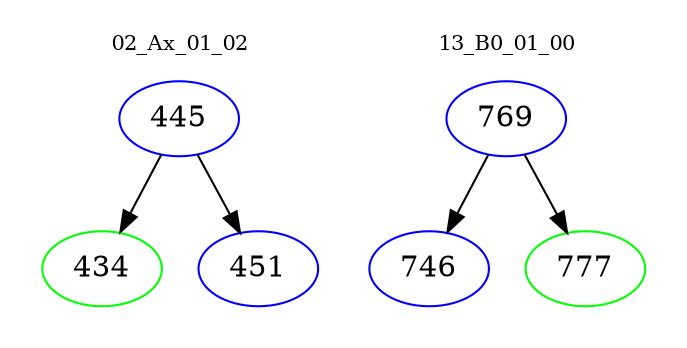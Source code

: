 digraph{
subgraph cluster_0 {
color = white
label = "02_Ax_01_02";
fontsize=10;
T0_445 [label="445", color="blue"]
T0_445 -> T0_434 [color="black"]
T0_434 [label="434", color="green"]
T0_445 -> T0_451 [color="black"]
T0_451 [label="451", color="blue"]
}
subgraph cluster_1 {
color = white
label = "13_B0_01_00";
fontsize=10;
T1_769 [label="769", color="blue"]
T1_769 -> T1_746 [color="black"]
T1_746 [label="746", color="blue"]
T1_769 -> T1_777 [color="black"]
T1_777 [label="777", color="green"]
}
}
